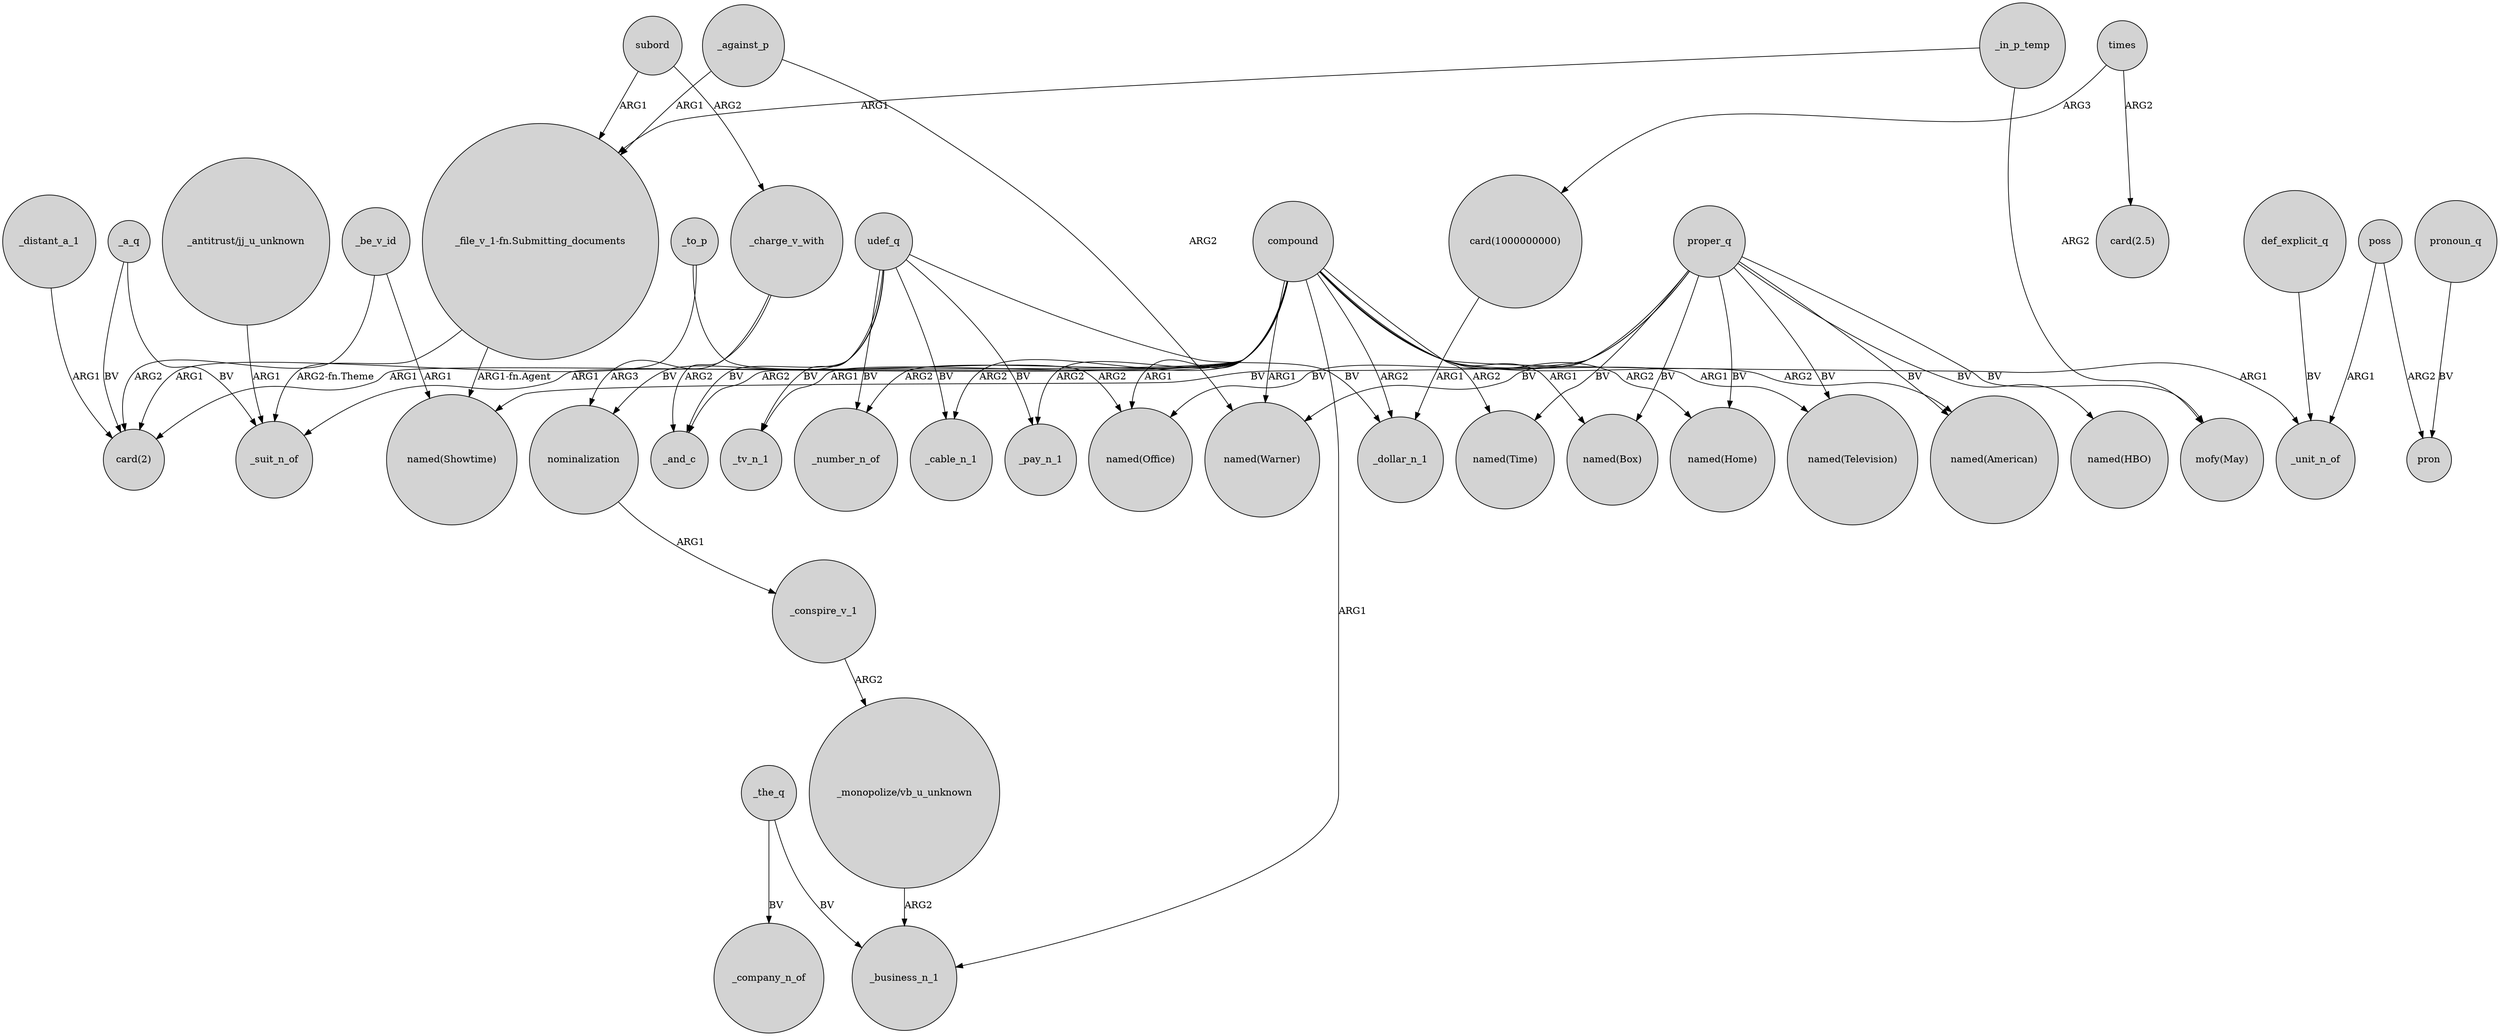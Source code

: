 digraph {
	node [shape=circle style=filled]
	_the_q -> _business_n_1 [label=BV]
	_against_p -> "_file_v_1-fn.Submitting_documents" [label=ARG1]
	proper_q -> "named(Office)" [label=BV]
	compound -> _suit_n_of [label=ARG1]
	udef_q -> _number_n_of [label=BV]
	poss -> pron [label=ARG2]
	subord -> "_file_v_1-fn.Submitting_documents" [label=ARG1]
	proper_q -> "named(American)" [label=BV]
	def_explicit_q -> _unit_n_of [label=BV]
	compound -> _unit_n_of [label=ARG1]
	_conspire_v_1 -> "_monopolize/vb_u_unknown" [label=ARG2]
	compound -> "named(Office)" [label=ARG1]
	udef_q -> _tv_n_1 [label=BV]
	proper_q -> "named(Home)" [label=BV]
	"_file_v_1-fn.Submitting_documents" -> "named(Showtime)" [label="ARG1-fn.Agent"]
	_to_p -> "card(2)" [label=ARG1]
	_against_p -> "named(Warner)" [label=ARG2]
	proper_q -> "mofy(May)" [label=BV]
	_a_q -> "card(2)" [label=BV]
	subord -> _charge_v_with [label=ARG2]
	"_file_v_1-fn.Submitting_documents" -> _suit_n_of [label="ARG2-fn.Theme"]
	_in_p_temp -> "_file_v_1-fn.Submitting_documents" [label=ARG1]
	_in_p_temp -> "mofy(May)" [label=ARG2]
	proper_q -> "named(Showtime)" [label=BV]
	compound -> "named(American)" [label=ARG2]
	_the_q -> _company_n_of [label=BV]
	proper_q -> "named(Box)" [label=BV]
	times -> "card(1000000000)" [label=ARG3]
	compound -> "named(Warner)" [label=ARG1]
	_to_p -> "named(Office)" [label=ARG2]
	compound -> "named(Home)" [label=ARG2]
	_charge_v_with -> _and_c [label=ARG2]
	pronoun_q -> pron [label=BV]
	compound -> _and_c [label=ARG2]
	_distant_a_1 -> "card(2)" [label=ARG1]
	_be_v_id -> "named(Showtime)" [label=ARG1]
	poss -> _unit_n_of [label=ARG1]
	proper_q -> "named(Television)" [label=BV]
	compound -> _tv_n_1 [label=ARG1]
	compound -> _cable_n_1 [label=ARG2]
	compound -> "card(2)" [label=ARG1]
	times -> "card(2.5)" [label=ARG2]
	compound -> _business_n_1 [label=ARG1]
	nominalization -> _conspire_v_1 [label=ARG1]
	udef_q -> nominalization [label=BV]
	compound -> _pay_n_1 [label=ARG2]
	_charge_v_with -> nominalization [label=ARG3]
	udef_q -> _cable_n_1 [label=BV]
	compound -> "named(Television)" [label=ARG1]
	_a_q -> _suit_n_of [label=BV]
	"_antitrust/jj_u_unknown" -> _suit_n_of [label=ARG1]
	proper_q -> "named(Time)" [label=BV]
	proper_q -> "named(Warner)" [label=BV]
	compound -> _number_n_of [label=ARG2]
	compound -> "named(Time)" [label=ARG2]
	"_monopolize/vb_u_unknown" -> _business_n_1 [label=ARG2]
	"card(1000000000)" -> _dollar_n_1 [label=ARG1]
	compound -> _dollar_n_1 [label=ARG2]
	udef_q -> _and_c [label=BV]
	proper_q -> "named(HBO)" [label=BV]
	compound -> "named(Box)" [label=ARG1]
	udef_q -> _dollar_n_1 [label=BV]
	udef_q -> _pay_n_1 [label=BV]
	_be_v_id -> "card(2)" [label=ARG2]
}

